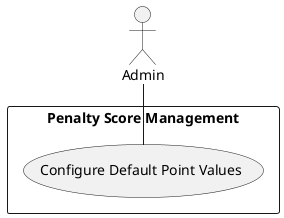 @startuml Configure Default Point Values
actor :Admin:
rectangle "Penalty Score Management" {
  (Configure Default Point Values) as ConfDefPts
}
Admin -- ConfDefPts
@enduml

# Participating Actors

- Admin

# Preconditions

The Admin is authenticated

# Flow of Events

1. The Admin clicks a "Edit Default Points" button
2. The system displays a list of Occurrence types and Point values
3. The Admin modifies the Point values
4. The Admin clicks a "Save" button
5. The system displays a confirmation message